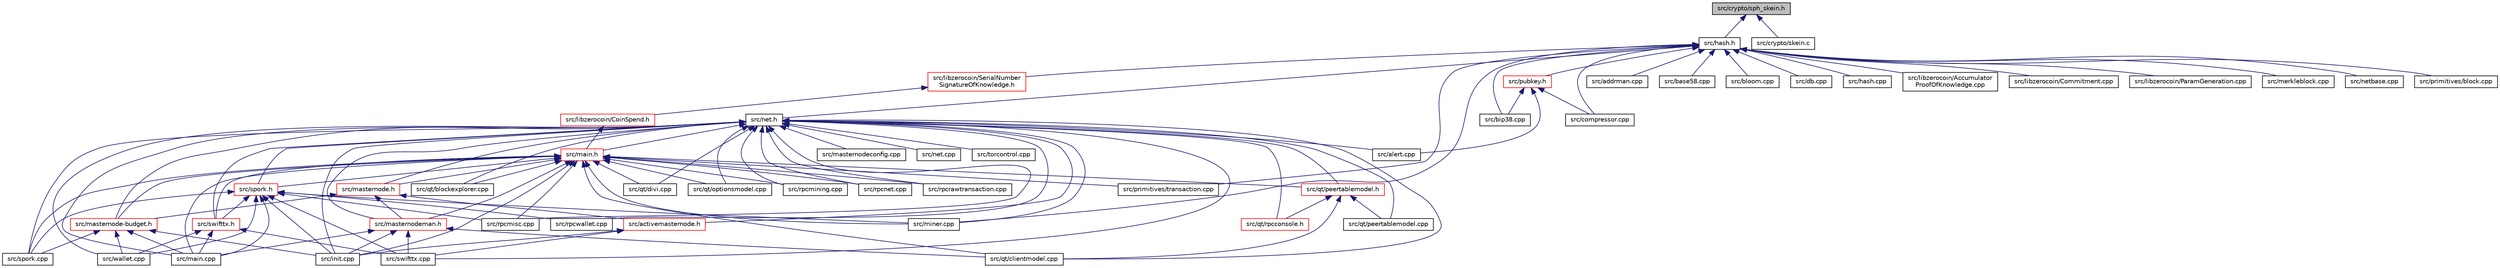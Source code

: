 digraph "src/crypto/sph_skein.h"
{
  edge [fontname="Helvetica",fontsize="10",labelfontname="Helvetica",labelfontsize="10"];
  node [fontname="Helvetica",fontsize="10",shape=record];
  Node4 [label="src/crypto/sph_skein.h",height=0.2,width=0.4,color="black", fillcolor="grey75", style="filled", fontcolor="black"];
  Node4 -> Node5 [dir="back",color="midnightblue",fontsize="10",style="solid",fontname="Helvetica"];
  Node5 [label="src/hash.h",height=0.2,width=0.4,color="black", fillcolor="white", style="filled",URL="$hash_8h.html"];
  Node5 -> Node6 [dir="back",color="midnightblue",fontsize="10",style="solid",fontname="Helvetica"];
  Node6 [label="src/net.h",height=0.2,width=0.4,color="black", fillcolor="white", style="filled",URL="$net_8h.html"];
  Node6 -> Node7 [dir="back",color="midnightblue",fontsize="10",style="solid",fontname="Helvetica"];
  Node7 [label="src/main.h",height=0.2,width=0.4,color="red", fillcolor="white", style="filled",URL="$main_8h.html"];
  Node7 -> Node17 [dir="back",color="midnightblue",fontsize="10",style="solid",fontname="Helvetica"];
  Node17 [label="src/spork.h",height=0.2,width=0.4,color="red", fillcolor="white", style="filled",URL="$spork_8h.html"];
  Node17 -> Node11 [dir="back",color="midnightblue",fontsize="10",style="solid",fontname="Helvetica"];
  Node11 [label="src/init.cpp",height=0.2,width=0.4,color="black", fillcolor="white", style="filled",URL="$init_8cpp.html"];
  Node17 -> Node12 [dir="back",color="midnightblue",fontsize="10",style="solid",fontname="Helvetica"];
  Node12 [label="src/main.cpp",height=0.2,width=0.4,color="black", fillcolor="white", style="filled",URL="$main_8cpp.html"];
  Node17 -> Node22 [dir="back",color="midnightblue",fontsize="10",style="solid",fontname="Helvetica"];
  Node22 [label="src/swifttx.h",height=0.2,width=0.4,color="red", fillcolor="white", style="filled",URL="$swifttx_8h.html"];
  Node22 -> Node12 [dir="back",color="midnightblue",fontsize="10",style="solid",fontname="Helvetica"];
  Node22 -> Node62 [dir="back",color="midnightblue",fontsize="10",style="solid",fontname="Helvetica"];
  Node62 [label="src/swifttx.cpp",height=0.2,width=0.4,color="black", fillcolor="white", style="filled",URL="$swifttx_8cpp.html"];
  Node22 -> Node63 [dir="back",color="midnightblue",fontsize="10",style="solid",fontname="Helvetica"];
  Node63 [label="src/wallet.cpp",height=0.2,width=0.4,color="black", fillcolor="white", style="filled",URL="$wallet_8cpp.html"];
  Node17 -> Node67 [dir="back",color="midnightblue",fontsize="10",style="solid",fontname="Helvetica"];
  Node67 [label="src/miner.cpp",height=0.2,width=0.4,color="black", fillcolor="white", style="filled",URL="$miner_8cpp.html"];
  Node17 -> Node68 [dir="back",color="midnightblue",fontsize="10",style="solid",fontname="Helvetica"];
  Node68 [label="src/rpcmisc.cpp",height=0.2,width=0.4,color="black", fillcolor="white", style="filled",URL="$rpcmisc_8cpp.html"];
  Node17 -> Node69 [dir="back",color="midnightblue",fontsize="10",style="solid",fontname="Helvetica"];
  Node69 [label="src/rpcwallet.cpp",height=0.2,width=0.4,color="black", fillcolor="white", style="filled",URL="$rpcwallet_8cpp.html"];
  Node17 -> Node20 [dir="back",color="midnightblue",fontsize="10",style="solid",fontname="Helvetica"];
  Node20 [label="src/spork.cpp",height=0.2,width=0.4,color="black", fillcolor="white", style="filled",URL="$spork_8cpp.html"];
  Node17 -> Node62 [dir="back",color="midnightblue",fontsize="10",style="solid",fontname="Helvetica"];
  Node17 -> Node63 [dir="back",color="midnightblue",fontsize="10",style="solid",fontname="Helvetica"];
  Node7 -> Node80 [dir="back",color="midnightblue",fontsize="10",style="solid",fontname="Helvetica"];
  Node80 [label="src/masternode.h",height=0.2,width=0.4,color="red", fillcolor="white", style="filled",URL="$masternode_8h.html"];
  Node80 -> Node81 [dir="back",color="midnightblue",fontsize="10",style="solid",fontname="Helvetica"];
  Node81 [label="src/masternodeman.h",height=0.2,width=0.4,color="red", fillcolor="white", style="filled",URL="$masternodeman_8h.html"];
  Node81 -> Node11 [dir="back",color="midnightblue",fontsize="10",style="solid",fontname="Helvetica"];
  Node81 -> Node12 [dir="back",color="midnightblue",fontsize="10",style="solid",fontname="Helvetica"];
  Node81 -> Node82 [dir="back",color="midnightblue",fontsize="10",style="solid",fontname="Helvetica"];
  Node82 [label="src/qt/clientmodel.cpp",height=0.2,width=0.4,color="black", fillcolor="white", style="filled",URL="$clientmodel_8cpp.html"];
  Node81 -> Node62 [dir="back",color="midnightblue",fontsize="10",style="solid",fontname="Helvetica"];
  Node80 -> Node71 [dir="back",color="midnightblue",fontsize="10",style="solid",fontname="Helvetica"];
  Node71 [label="src/activemasternode.h",height=0.2,width=0.4,color="red", fillcolor="white", style="filled",URL="$activemasternode_8h.html"];
  Node71 -> Node11 [dir="back",color="midnightblue",fontsize="10",style="solid",fontname="Helvetica"];
  Node71 -> Node62 [dir="back",color="midnightblue",fontsize="10",style="solid",fontname="Helvetica"];
  Node80 -> Node83 [dir="back",color="midnightblue",fontsize="10",style="solid",fontname="Helvetica"];
  Node83 [label="src/masternode-budget.h",height=0.2,width=0.4,color="red", fillcolor="white", style="filled",URL="$masternode-budget_8h.html"];
  Node83 -> Node11 [dir="back",color="midnightblue",fontsize="10",style="solid",fontname="Helvetica"];
  Node83 -> Node12 [dir="back",color="midnightblue",fontsize="10",style="solid",fontname="Helvetica"];
  Node83 -> Node20 [dir="back",color="midnightblue",fontsize="10",style="solid",fontname="Helvetica"];
  Node83 -> Node63 [dir="back",color="midnightblue",fontsize="10",style="solid",fontname="Helvetica"];
  Node7 -> Node81 [dir="back",color="midnightblue",fontsize="10",style="solid",fontname="Helvetica"];
  Node7 -> Node11 [dir="back",color="midnightblue",fontsize="10",style="solid",fontname="Helvetica"];
  Node7 -> Node83 [dir="back",color="midnightblue",fontsize="10",style="solid",fontname="Helvetica"];
  Node7 -> Node12 [dir="back",color="midnightblue",fontsize="10",style="solid",fontname="Helvetica"];
  Node7 -> Node22 [dir="back",color="midnightblue",fontsize="10",style="solid",fontname="Helvetica"];
  Node7 -> Node67 [dir="back",color="midnightblue",fontsize="10",style="solid",fontname="Helvetica"];
  Node7 -> Node96 [dir="back",color="midnightblue",fontsize="10",style="solid",fontname="Helvetica"];
  Node96 [label="src/primitives/transaction.cpp",height=0.2,width=0.4,color="black", fillcolor="white", style="filled",URL="$transaction_8cpp.html"];
  Node7 -> Node97 [dir="back",color="midnightblue",fontsize="10",style="solid",fontname="Helvetica"];
  Node97 [label="src/qt/peertablemodel.h",height=0.2,width=0.4,color="red", fillcolor="white", style="filled",URL="$peertablemodel_8h.html"];
  Node97 -> Node98 [dir="back",color="midnightblue",fontsize="10",style="solid",fontname="Helvetica"];
  Node98 [label="src/qt/rpcconsole.h",height=0.2,width=0.4,color="red", fillcolor="white", style="filled",URL="$rpcconsole_8h.html"];
  Node97 -> Node82 [dir="back",color="midnightblue",fontsize="10",style="solid",fontname="Helvetica"];
  Node97 -> Node100 [dir="back",color="midnightblue",fontsize="10",style="solid",fontname="Helvetica"];
  Node100 [label="src/qt/peertablemodel.cpp",height=0.2,width=0.4,color="black", fillcolor="white", style="filled",URL="$peertablemodel_8cpp.html"];
  Node7 -> Node13 [dir="back",color="midnightblue",fontsize="10",style="solid",fontname="Helvetica"];
  Node13 [label="src/qt/blockexplorer.cpp",height=0.2,width=0.4,color="black", fillcolor="white", style="filled",URL="$blockexplorer_8cpp.html"];
  Node7 -> Node82 [dir="back",color="midnightblue",fontsize="10",style="solid",fontname="Helvetica"];
  Node7 -> Node101 [dir="back",color="midnightblue",fontsize="10",style="solid",fontname="Helvetica"];
  Node101 [label="src/qt/divi.cpp",height=0.2,width=0.4,color="black", fillcolor="white", style="filled",URL="$divi_8cpp.html"];
  Node7 -> Node15 [dir="back",color="midnightblue",fontsize="10",style="solid",fontname="Helvetica"];
  Node15 [label="src/qt/optionsmodel.cpp",height=0.2,width=0.4,color="black", fillcolor="white", style="filled",URL="$optionsmodel_8cpp.html"];
  Node7 -> Node104 [dir="back",color="midnightblue",fontsize="10",style="solid",fontname="Helvetica"];
  Node104 [label="src/rpcmining.cpp",height=0.2,width=0.4,color="black", fillcolor="white", style="filled",URL="$rpcmining_8cpp.html"];
  Node7 -> Node68 [dir="back",color="midnightblue",fontsize="10",style="solid",fontname="Helvetica"];
  Node7 -> Node105 [dir="back",color="midnightblue",fontsize="10",style="solid",fontname="Helvetica"];
  Node105 [label="src/rpcnet.cpp",height=0.2,width=0.4,color="black", fillcolor="white", style="filled",URL="$rpcnet_8cpp.html"];
  Node7 -> Node106 [dir="back",color="midnightblue",fontsize="10",style="solid",fontname="Helvetica"];
  Node106 [label="src/rpcrawtransaction.cpp",height=0.2,width=0.4,color="black", fillcolor="white", style="filled",URL="$rpcrawtransaction_8cpp.html"];
  Node7 -> Node20 [dir="back",color="midnightblue",fontsize="10",style="solid",fontname="Helvetica"];
  Node6 -> Node17 [dir="back",color="midnightblue",fontsize="10",style="solid",fontname="Helvetica"];
  Node6 -> Node80 [dir="back",color="midnightblue",fontsize="10",style="solid",fontname="Helvetica"];
  Node6 -> Node81 [dir="back",color="midnightblue",fontsize="10",style="solid",fontname="Helvetica"];
  Node6 -> Node71 [dir="back",color="midnightblue",fontsize="10",style="solid",fontname="Helvetica"];
  Node6 -> Node111 [dir="back",color="midnightblue",fontsize="10",style="solid",fontname="Helvetica"];
  Node111 [label="src/alert.cpp",height=0.2,width=0.4,color="black", fillcolor="white", style="filled",URL="$alert_8cpp.html"];
  Node6 -> Node83 [dir="back",color="midnightblue",fontsize="10",style="solid",fontname="Helvetica"];
  Node6 -> Node11 [dir="back",color="midnightblue",fontsize="10",style="solid",fontname="Helvetica"];
  Node6 -> Node12 [dir="back",color="midnightblue",fontsize="10",style="solid",fontname="Helvetica"];
  Node6 -> Node22 [dir="back",color="midnightblue",fontsize="10",style="solid",fontname="Helvetica"];
  Node6 -> Node112 [dir="back",color="midnightblue",fontsize="10",style="solid",fontname="Helvetica"];
  Node112 [label="src/masternodeconfig.cpp",height=0.2,width=0.4,color="black", fillcolor="white", style="filled",URL="$masternodeconfig_8cpp.html"];
  Node6 -> Node67 [dir="back",color="midnightblue",fontsize="10",style="solid",fontname="Helvetica"];
  Node6 -> Node78 [dir="back",color="midnightblue",fontsize="10",style="solid",fontname="Helvetica"];
  Node78 [label="src/net.cpp",height=0.2,width=0.4,color="black", fillcolor="white", style="filled",URL="$net_8cpp.html"];
  Node6 -> Node97 [dir="back",color="midnightblue",fontsize="10",style="solid",fontname="Helvetica"];
  Node6 -> Node98 [dir="back",color="midnightblue",fontsize="10",style="solid",fontname="Helvetica"];
  Node6 -> Node13 [dir="back",color="midnightblue",fontsize="10",style="solid",fontname="Helvetica"];
  Node6 -> Node82 [dir="back",color="midnightblue",fontsize="10",style="solid",fontname="Helvetica"];
  Node6 -> Node101 [dir="back",color="midnightblue",fontsize="10",style="solid",fontname="Helvetica"];
  Node6 -> Node15 [dir="back",color="midnightblue",fontsize="10",style="solid",fontname="Helvetica"];
  Node6 -> Node100 [dir="back",color="midnightblue",fontsize="10",style="solid",fontname="Helvetica"];
  Node6 -> Node104 [dir="back",color="midnightblue",fontsize="10",style="solid",fontname="Helvetica"];
  Node6 -> Node68 [dir="back",color="midnightblue",fontsize="10",style="solid",fontname="Helvetica"];
  Node6 -> Node105 [dir="back",color="midnightblue",fontsize="10",style="solid",fontname="Helvetica"];
  Node6 -> Node106 [dir="back",color="midnightblue",fontsize="10",style="solid",fontname="Helvetica"];
  Node6 -> Node69 [dir="back",color="midnightblue",fontsize="10",style="solid",fontname="Helvetica"];
  Node6 -> Node20 [dir="back",color="midnightblue",fontsize="10",style="solid",fontname="Helvetica"];
  Node6 -> Node62 [dir="back",color="midnightblue",fontsize="10",style="solid",fontname="Helvetica"];
  Node6 -> Node113 [dir="back",color="midnightblue",fontsize="10",style="solid",fontname="Helvetica"];
  Node113 [label="src/torcontrol.cpp",height=0.2,width=0.4,color="black", fillcolor="white", style="filled",URL="$torcontrol_8cpp.html"];
  Node6 -> Node63 [dir="back",color="midnightblue",fontsize="10",style="solid",fontname="Helvetica"];
  Node5 -> Node114 [dir="back",color="midnightblue",fontsize="10",style="solid",fontname="Helvetica"];
  Node114 [label="src/libzerocoin/SerialNumber\lSignatureOfKnowledge.h",height=0.2,width=0.4,color="red", fillcolor="white", style="filled",URL="$_serial_number_signature_of_knowledge_8h.html",tooltip="SerialNumberSignatureOfKnowledge class for the Zerocoin library. "];
  Node114 -> Node115 [dir="back",color="midnightblue",fontsize="10",style="solid",fontname="Helvetica"];
  Node115 [label="src/libzerocoin/CoinSpend.h",height=0.2,width=0.4,color="red", fillcolor="white", style="filled",URL="$_coin_spend_8h.html",tooltip="CoinSpend class for the Zerocoin library. "];
  Node115 -> Node7 [dir="back",color="midnightblue",fontsize="10",style="solid",fontname="Helvetica"];
  Node5 -> Node118 [dir="back",color="midnightblue",fontsize="10",style="solid",fontname="Helvetica"];
  Node118 [label="src/pubkey.h",height=0.2,width=0.4,color="red", fillcolor="white", style="filled",URL="$pubkey_8h.html"];
  Node118 -> Node111 [dir="back",color="midnightblue",fontsize="10",style="solid",fontname="Helvetica"];
  Node118 -> Node127 [dir="back",color="midnightblue",fontsize="10",style="solid",fontname="Helvetica"];
  Node127 [label="src/bip38.cpp",height=0.2,width=0.4,color="black", fillcolor="white", style="filled",URL="$bip38_8cpp.html"];
  Node118 -> Node150 [dir="back",color="midnightblue",fontsize="10",style="solid",fontname="Helvetica"];
  Node150 [label="src/compressor.cpp",height=0.2,width=0.4,color="black", fillcolor="white", style="filled",URL="$compressor_8cpp.html"];
  Node5 -> Node174 [dir="back",color="midnightblue",fontsize="10",style="solid",fontname="Helvetica"];
  Node174 [label="src/addrman.cpp",height=0.2,width=0.4,color="black", fillcolor="white", style="filled",URL="$addrman_8cpp.html"];
  Node5 -> Node126 [dir="back",color="midnightblue",fontsize="10",style="solid",fontname="Helvetica"];
  Node126 [label="src/base58.cpp",height=0.2,width=0.4,color="black", fillcolor="white", style="filled",URL="$base58_8cpp.html"];
  Node5 -> Node127 [dir="back",color="midnightblue",fontsize="10",style="solid",fontname="Helvetica"];
  Node5 -> Node151 [dir="back",color="midnightblue",fontsize="10",style="solid",fontname="Helvetica"];
  Node151 [label="src/bloom.cpp",height=0.2,width=0.4,color="black", fillcolor="white", style="filled",URL="$bloom_8cpp.html"];
  Node5 -> Node150 [dir="back",color="midnightblue",fontsize="10",style="solid",fontname="Helvetica"];
  Node5 -> Node175 [dir="back",color="midnightblue",fontsize="10",style="solid",fontname="Helvetica"];
  Node175 [label="src/db.cpp",height=0.2,width=0.4,color="black", fillcolor="white", style="filled",URL="$db_8cpp.html"];
  Node5 -> Node176 [dir="back",color="midnightblue",fontsize="10",style="solid",fontname="Helvetica"];
  Node176 [label="src/hash.cpp",height=0.2,width=0.4,color="black", fillcolor="white", style="filled",URL="$hash_8cpp.html"];
  Node5 -> Node177 [dir="back",color="midnightblue",fontsize="10",style="solid",fontname="Helvetica"];
  Node177 [label="src/libzerocoin/Accumulator\lProofOfKnowledge.cpp",height=0.2,width=0.4,color="black", fillcolor="white", style="filled",URL="$_accumulator_proof_of_knowledge_8cpp.html",tooltip="AccumulatorProofOfKnowledge class for the Zerocoin library. "];
  Node5 -> Node178 [dir="back",color="midnightblue",fontsize="10",style="solid",fontname="Helvetica"];
  Node178 [label="src/libzerocoin/Commitment.cpp",height=0.2,width=0.4,color="black", fillcolor="white", style="filled",URL="$_commitment_8cpp.html",tooltip="Commitment and CommitmentProof classes for the Zerocoin library. "];
  Node5 -> Node179 [dir="back",color="midnightblue",fontsize="10",style="solid",fontname="Helvetica"];
  Node179 [label="src/libzerocoin/ParamGeneration.cpp",height=0.2,width=0.4,color="black", fillcolor="white", style="filled",URL="$_param_generation_8cpp.html",tooltip="Parameter manipulation routines for the Zerocoin cryptographic components. "];
  Node5 -> Node139 [dir="back",color="midnightblue",fontsize="10",style="solid",fontname="Helvetica"];
  Node139 [label="src/merkleblock.cpp",height=0.2,width=0.4,color="black", fillcolor="white", style="filled",URL="$merkleblock_8cpp.html"];
  Node5 -> Node67 [dir="back",color="midnightblue",fontsize="10",style="solid",fontname="Helvetica"];
  Node5 -> Node180 [dir="back",color="midnightblue",fontsize="10",style="solid",fontname="Helvetica"];
  Node180 [label="src/netbase.cpp",height=0.2,width=0.4,color="black", fillcolor="white", style="filled",URL="$netbase_8cpp.html"];
  Node5 -> Node140 [dir="back",color="midnightblue",fontsize="10",style="solid",fontname="Helvetica"];
  Node140 [label="src/primitives/block.cpp",height=0.2,width=0.4,color="black", fillcolor="white", style="filled",URL="$block_8cpp.html"];
  Node5 -> Node96 [dir="back",color="midnightblue",fontsize="10",style="solid",fontname="Helvetica"];
  Node4 -> Node181 [dir="back",color="midnightblue",fontsize="10",style="solid",fontname="Helvetica"];
  Node181 [label="src/crypto/skein.c",height=0.2,width=0.4,color="black", fillcolor="white", style="filled",URL="$skein_8c.html"];
}
